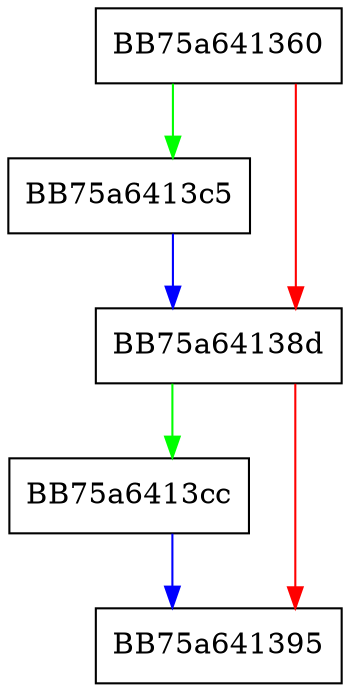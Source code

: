 digraph RpfAPI_DFT_get_jmp_info {
  node [shape="box"];
  graph [splines=ortho];
  BB75a641360 -> BB75a6413c5 [color="green"];
  BB75a641360 -> BB75a64138d [color="red"];
  BB75a64138d -> BB75a6413cc [color="green"];
  BB75a64138d -> BB75a641395 [color="red"];
  BB75a6413c5 -> BB75a64138d [color="blue"];
  BB75a6413cc -> BB75a641395 [color="blue"];
}